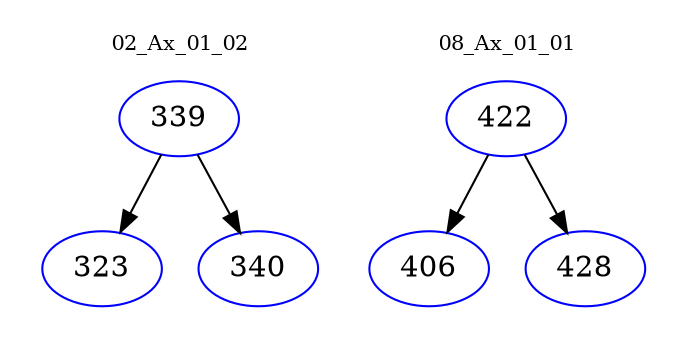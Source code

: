 digraph{
subgraph cluster_0 {
color = white
label = "02_Ax_01_02";
fontsize=10;
T0_339 [label="339", color="blue"]
T0_339 -> T0_323 [color="black"]
T0_323 [label="323", color="blue"]
T0_339 -> T0_340 [color="black"]
T0_340 [label="340", color="blue"]
}
subgraph cluster_1 {
color = white
label = "08_Ax_01_01";
fontsize=10;
T1_422 [label="422", color="blue"]
T1_422 -> T1_406 [color="black"]
T1_406 [label="406", color="blue"]
T1_422 -> T1_428 [color="black"]
T1_428 [label="428", color="blue"]
}
}
